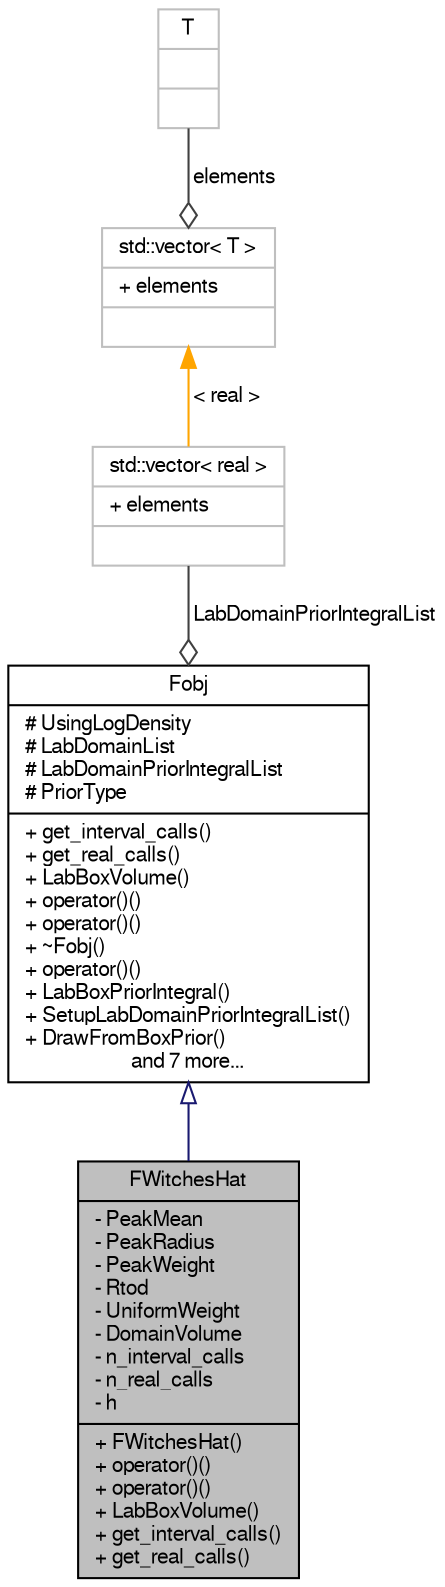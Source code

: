 digraph G
{
  edge [fontname="FreeSans",fontsize="10",labelfontname="FreeSans",labelfontsize="10"];
  node [fontname="FreeSans",fontsize="10",shape=record];
  Node1 [label="{FWitchesHat\n|- PeakMean\l- PeakRadius\l- PeakWeight\l- Rtod\l- UniformWeight\l- DomainVolume\l- n_interval_calls\l- n_real_calls\l- h\l|+ FWitchesHat()\l+ operator()()\l+ operator()()\l+ LabBoxVolume()\l+ get_interval_calls()\l+ get_real_calls()\l}",height=0.2,width=0.4,color="black", fillcolor="grey75", style="filled" fontcolor="black"];
  Node2 -> Node1 [dir="back",color="midnightblue",fontsize="10",style="solid",arrowtail="onormal"];
  Node2 [label="{Fobj\n|# UsingLogDensity\l# LabDomainList\l# LabDomainPriorIntegralList\l# PriorType\l|+ get_interval_calls()\l+ get_real_calls()\l+ LabBoxVolume()\l+ operator()()\l+ operator()()\l+ ~Fobj()\l+ operator()()\l+ LabBoxPriorIntegral()\l+ SetupLabDomainPriorIntegralList()\l+ DrawFromBoxPrior()\land 7 more...}",height=0.2,width=0.4,color="black", fillcolor="white", style="filled",URL="$classFobj.shtml",tooltip="An abstract class for target function objects."];
  Node3 -> Node2 [color="grey25",fontsize="10",style="solid",label=" LabDomainPriorIntegralList" ,arrowhead="odiamond"];
  Node3 [label="{std::vector\< real \>\n|+ elements\l|}",height=0.2,width=0.4,color="grey75", fillcolor="white", style="filled"];
  Node4 -> Node3 [dir="back",color="orange",fontsize="10",style="solid",label=" \< real \>" ];
  Node4 [label="{std::vector\< T \>\n|+ elements\l|}",height=0.2,width=0.4,color="grey75", fillcolor="white", style="filled",tooltip="STL class."];
  Node5 -> Node4 [color="grey25",fontsize="10",style="solid",label=" elements" ,arrowhead="odiamond"];
  Node5 [label="{T\n||}",height=0.2,width=0.4,color="grey75", fillcolor="white", style="filled"];
}
